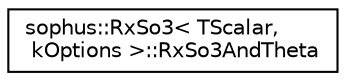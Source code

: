 digraph "Graphical Class Hierarchy"
{
 // LATEX_PDF_SIZE
  edge [fontname="Helvetica",fontsize="10",labelfontname="Helvetica",labelfontsize="10"];
  node [fontname="Helvetica",fontsize="10",shape=record];
  rankdir="LR";
  Node0 [label="sophus::RxSo3\< TScalar,\l kOptions \>::RxSo3AndTheta",height=0.2,width=0.4,color="black", fillcolor="white", style="filled",URL="$structsophus_1_1_rx_so3_1_1_rx_so3_and_theta.html",tooltip=" "];
}
